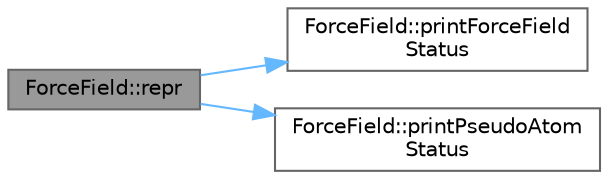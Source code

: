 digraph "ForceField::repr"
{
 // LATEX_PDF_SIZE
  bgcolor="transparent";
  edge [fontname=Helvetica,fontsize=10,labelfontname=Helvetica,labelfontsize=10];
  node [fontname=Helvetica,fontsize=10,shape=box,height=0.2,width=0.4];
  rankdir="LR";
  Node1 [id="Node000001",label="ForceField::repr",height=0.2,width=0.4,color="gray40", fillcolor="grey60", style="filled", fontcolor="black",tooltip="Returns a string representation of the ForceField."];
  Node1 -> Node2 [id="edge1_Node000001_Node000002",color="steelblue1",style="solid",tooltip=" "];
  Node2 [id="Node000002",label="ForceField::printForceField\lStatus",height=0.2,width=0.4,color="grey40", fillcolor="white", style="filled",URL="$structForceField.html#a5ca3cdf977cc64744ea638abadc5a6ad",tooltip="Returns a string representation of the force field status."];
  Node1 -> Node3 [id="edge2_Node000001_Node000003",color="steelblue1",style="solid",tooltip=" "];
  Node3 [id="Node000003",label="ForceField::printPseudoAtom\lStatus",height=0.2,width=0.4,color="grey40", fillcolor="white", style="filled",URL="$structForceField.html#a851b30d13f101f4cea99c5da6ed732a9",tooltip="Returns a string representation of the pseudo-atom status."];
}
